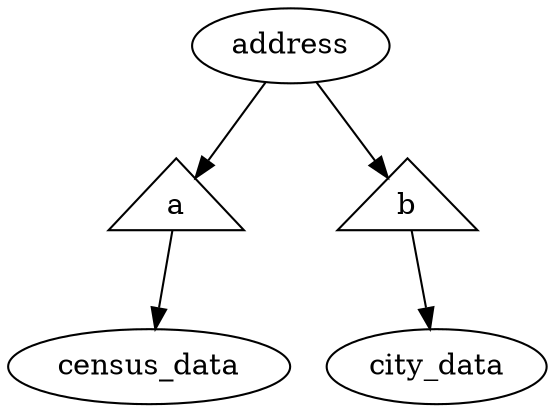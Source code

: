 digraph G {
        a [shape="triangle"];
        b [shape="triangle"];
	address -> a -> census_data;
        address -> b -> city_data;

}
